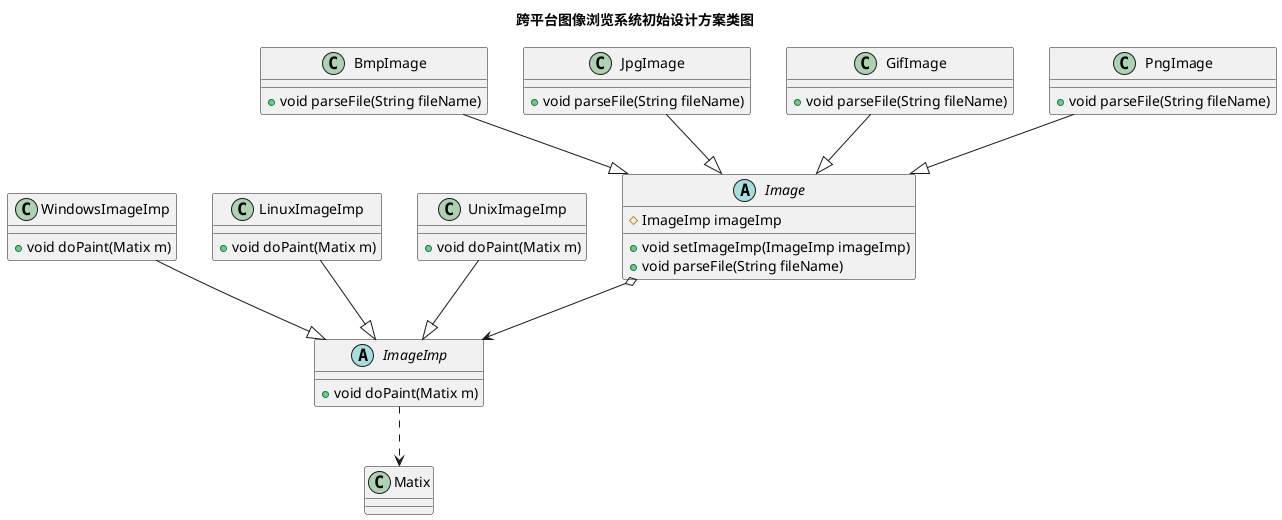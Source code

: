 @startuml

title 跨平台图像浏览系统初始设计方案类图

abstract class Image {
    # ImageImp imageImp
    + void setImageImp(ImageImp imageImp)
    + void parseFile(String fileName)
}

class BmpImage {
    + void parseFile(String fileName)
}

class JpgImage {
    + void parseFile(String fileName)
}
class GifImage {
    + void parseFile(String fileName)
}
class PngImage {
    + void parseFile(String fileName)
}

BmpImage --|> Image
JpgImage --|> Image
GifImage --|> Image
PngImage --|> Image

abstract class ImageImp {
    + void doPaint(Matix m)
}

class WindowsImageImp {
    + void doPaint(Matix m)
}
class LinuxImageImp {
    + void doPaint(Matix m)
}
class UnixImageImp {
    + void doPaint(Matix m)
}

WindowsImageImp --|> ImageImp
LinuxImageImp --|> ImageImp
UnixImageImp --|> ImageImp

Image o--> ImageImp

ImageImp ..> Matix


@enduml